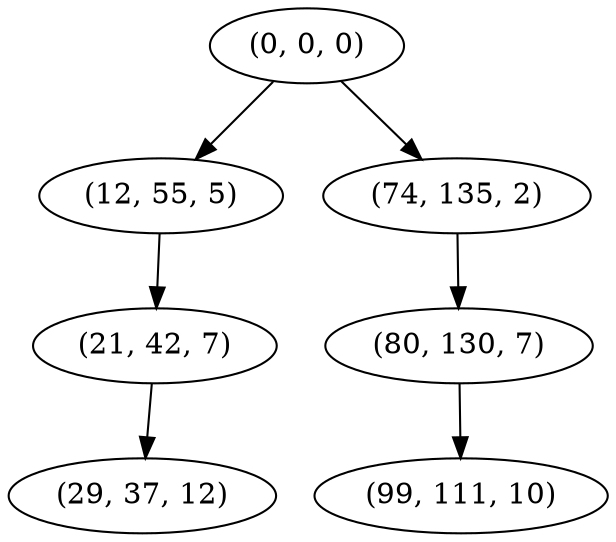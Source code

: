 digraph tree {
    "(0, 0, 0)";
    "(12, 55, 5)";
    "(21, 42, 7)";
    "(29, 37, 12)";
    "(74, 135, 2)";
    "(80, 130, 7)";
    "(99, 111, 10)";
    "(0, 0, 0)" -> "(12, 55, 5)";
    "(0, 0, 0)" -> "(74, 135, 2)";
    "(12, 55, 5)" -> "(21, 42, 7)";
    "(21, 42, 7)" -> "(29, 37, 12)";
    "(74, 135, 2)" -> "(80, 130, 7)";
    "(80, 130, 7)" -> "(99, 111, 10)";
}
